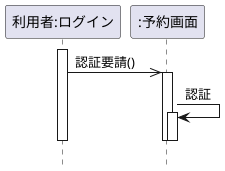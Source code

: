@startuml 演習4-2
hide footbox
participant "利用者:ログイン" as login
participant ":予約画面" as Module
activate login
login ->> Module:認証要請()
activate Module
Module -> Module: 認証
activate Module
deactivate Module
deactivate Module
deactivate login
@enduml